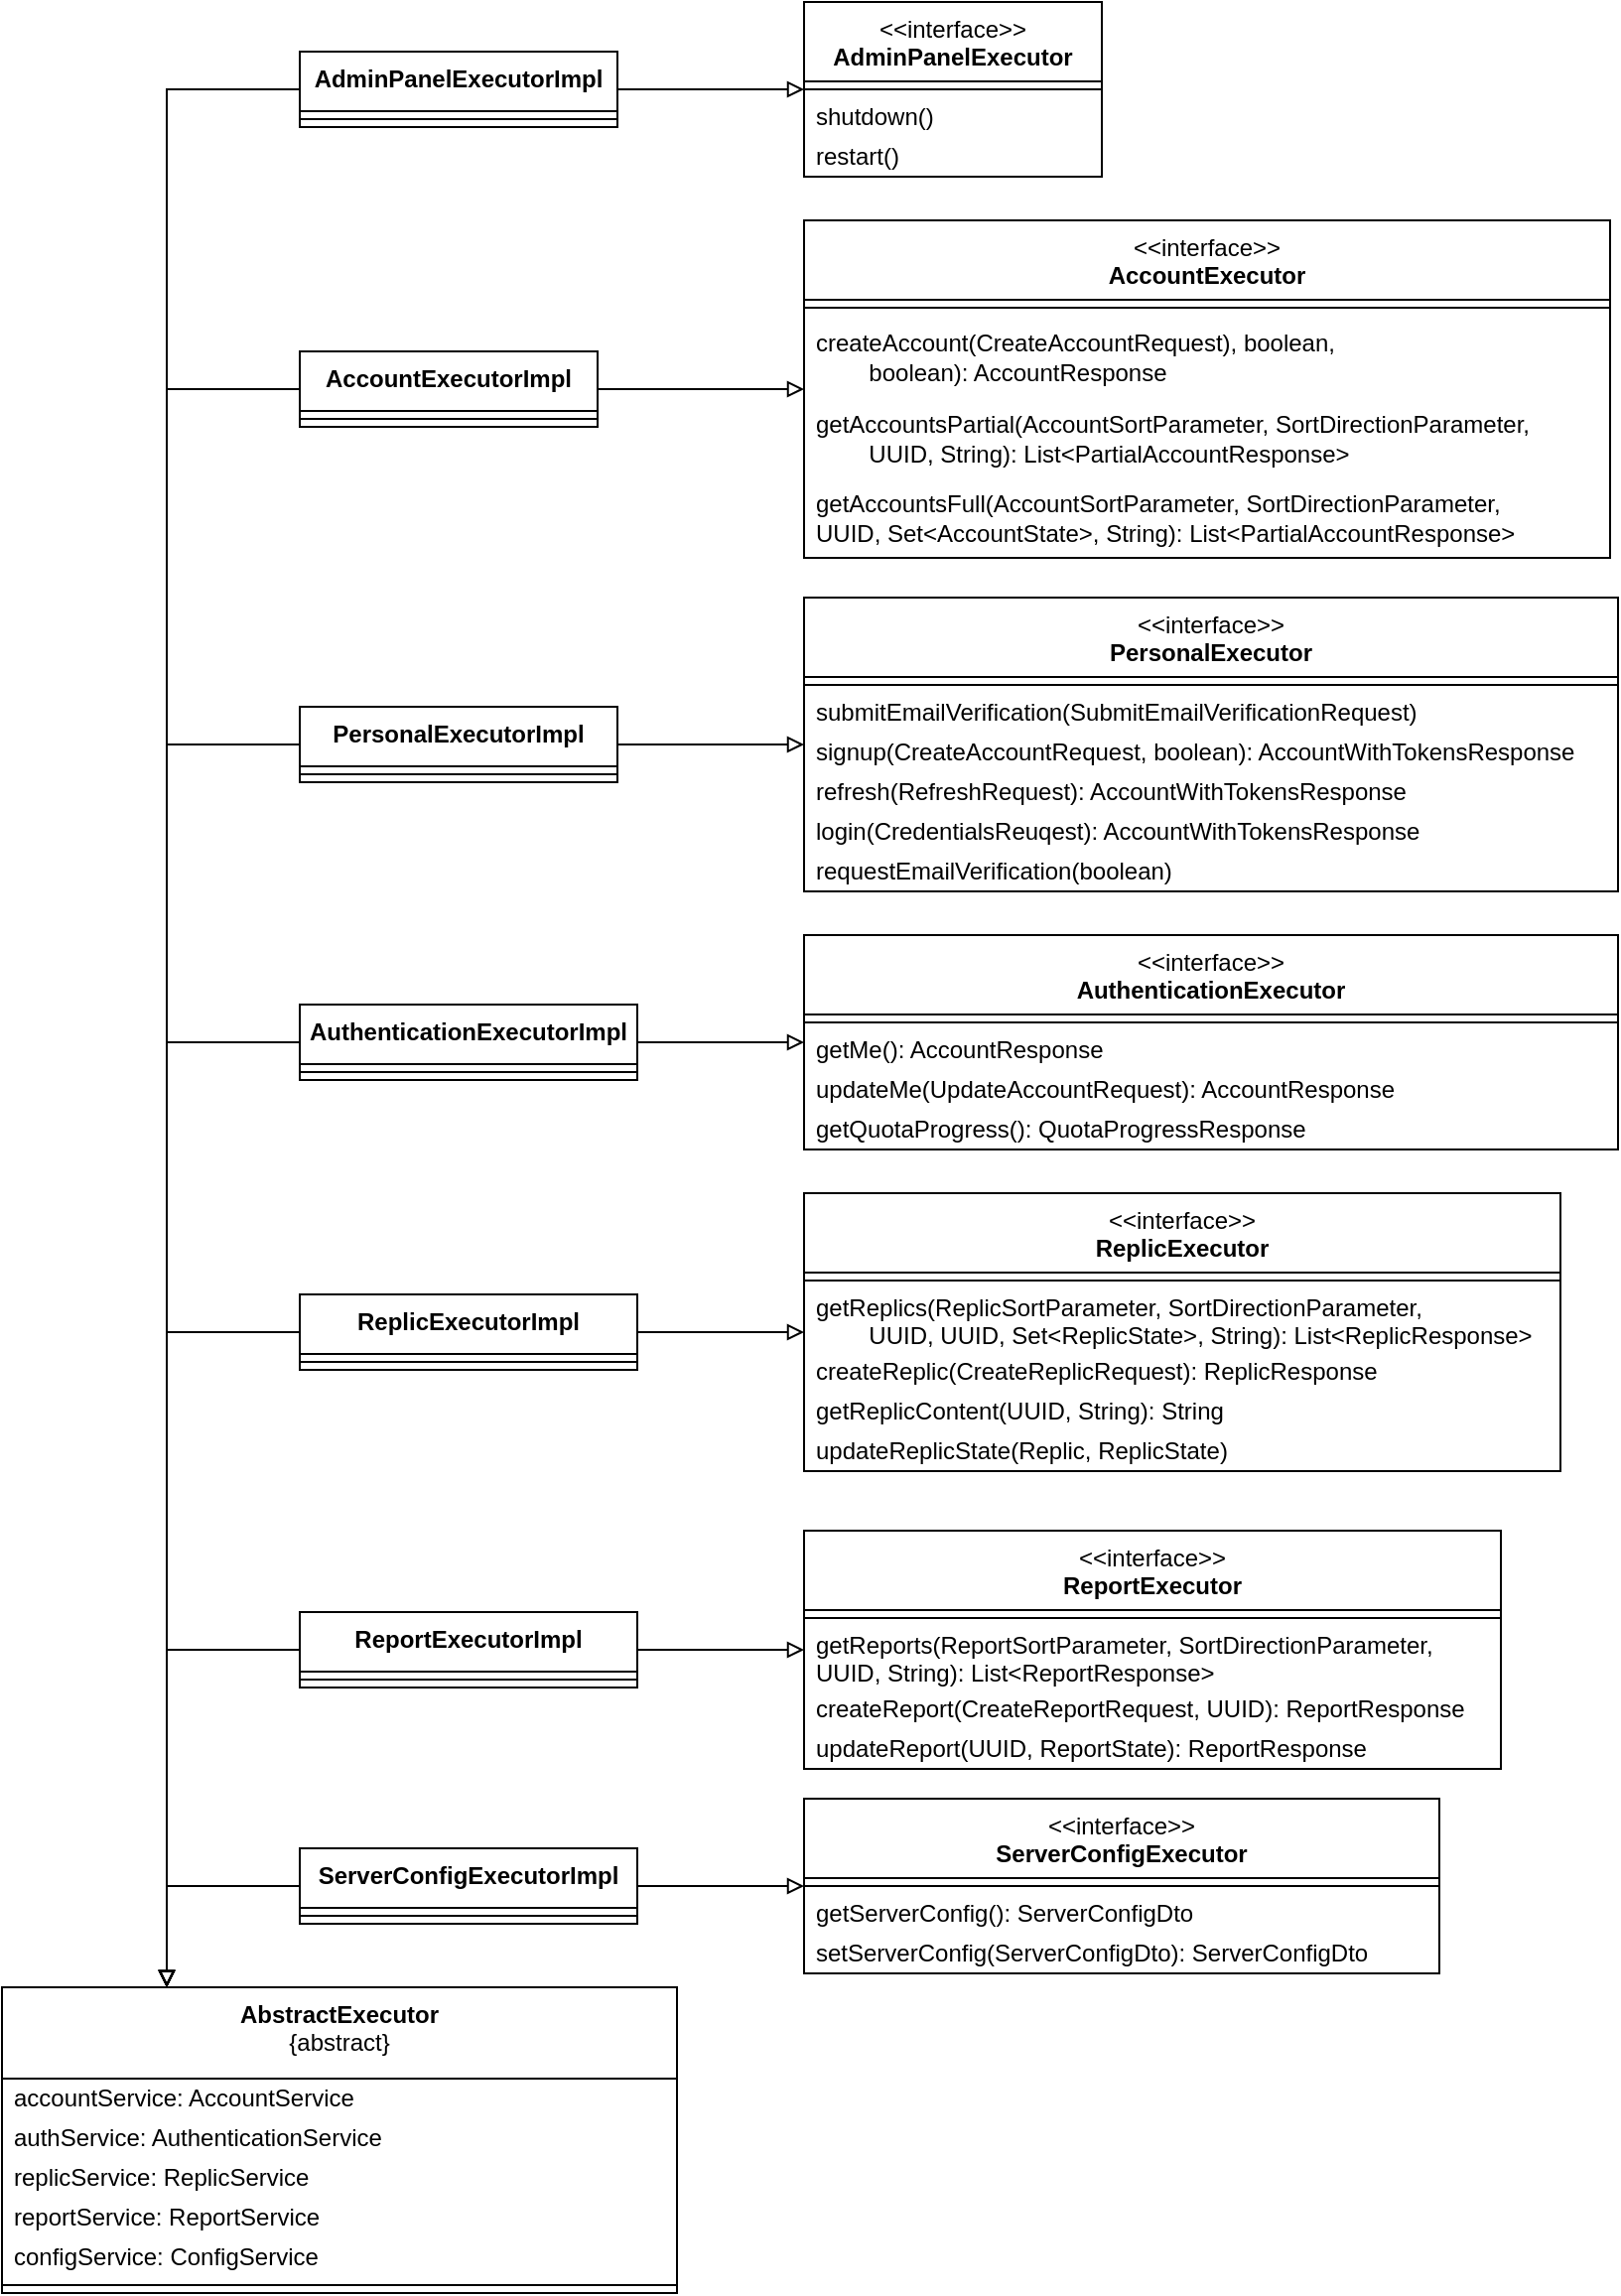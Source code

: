 <mxfile version="22.1.22" type="embed">
  <diagram name="Seite-1" id="tv3RCUC1lsHie5otSo7a">
    <mxGraphModel dx="935" dy="800" grid="1" gridSize="10" guides="1" tooltips="1" connect="1" arrows="1" fold="1" page="1" pageScale="1" pageWidth="827" pageHeight="1169" math="0" shadow="0">
      <root>
        <mxCell id="0" />
        <mxCell id="1" parent="0" />
        <mxCell id="zjGeTOThquZhaolVEsW3-189" value="&amp;lt;&amp;lt;interface&amp;gt;&amp;gt;&lt;br&gt;&lt;b&gt;AccountExecutor&lt;/b&gt;&lt;div&gt;&lt;br/&gt;&lt;/div&gt;" style="swimlane;fontStyle=0;align=center;verticalAlign=top;childLayout=stackLayout;horizontal=1;startSize=40;horizontalStack=0;resizeParent=1;resizeParentMax=0;resizeLast=0;collapsible=0;marginBottom=0;html=1;whiteSpace=wrap;" parent="1" vertex="1">
          <mxGeometry x="411" y="110" width="406" height="170" as="geometry" />
        </mxCell>
        <mxCell id="zjGeTOThquZhaolVEsW3-190" value="" style="line;strokeWidth=1;fillColor=none;align=left;verticalAlign=middle;spacingTop=-1;spacingLeft=3;spacingRight=3;rotatable=0;labelPosition=right;points=[];portConstraint=eastwest;" parent="zjGeTOThquZhaolVEsW3-189" vertex="1">
          <mxGeometry y="40" width="406" height="8" as="geometry" />
        </mxCell>
        <mxCell id="zjGeTOThquZhaolVEsW3-191" value="&lt;div&gt;createAccount(CreateAccountRequest), boolean,&amp;nbsp;&lt;/div&gt;&lt;div&gt;&lt;span style=&quot;white-space: pre;&quot;&gt;&#x9;&lt;/span&gt;boolean): AccountResponse&lt;/div&gt;" style="text;html=1;strokeColor=none;fillColor=none;align=left;verticalAlign=middle;spacingLeft=4;spacingRight=4;overflow=hidden;rotatable=0;points=[[0,0.5],[1,0.5]];portConstraint=eastwest;whiteSpace=wrap;" parent="zjGeTOThquZhaolVEsW3-189" vertex="1">
          <mxGeometry y="48" width="406" height="42" as="geometry" />
        </mxCell>
        <mxCell id="zjGeTOThquZhaolVEsW3-192" value="&lt;div&gt;getAccountsPartial(AccountSortParameter, SortDirectionParameter,&amp;nbsp;&lt;/div&gt;&lt;div&gt;&lt;span style=&quot;white-space: pre;&quot;&gt;&#x9;&lt;/span&gt;UUID, String): List&amp;lt;PartialAccountResponse&amp;gt;&lt;/div&gt;" style="text;html=1;strokeColor=none;fillColor=none;align=left;verticalAlign=middle;spacingLeft=4;spacingRight=4;overflow=hidden;rotatable=0;points=[[0,0.5],[1,0.5]];portConstraint=eastwest;whiteSpace=wrap;" parent="zjGeTOThquZhaolVEsW3-189" vertex="1">
          <mxGeometry y="90" width="406" height="40" as="geometry" />
        </mxCell>
        <mxCell id="zjGeTOThquZhaolVEsW3-193" value="&lt;div&gt;getAccountsFull(AccountSortParameter, SortDirectionParameter,&amp;nbsp;&lt;/div&gt;&lt;div&gt;UUID, Set&amp;lt;AccountState&amp;gt;, String): List&amp;lt;PartialAccountResponse&amp;gt;&lt;/div&gt;" style="text;html=1;strokeColor=none;fillColor=none;align=left;verticalAlign=middle;spacingLeft=4;spacingRight=4;overflow=hidden;rotatable=0;points=[[0,0.5],[1,0.5]];portConstraint=eastwest;whiteSpace=wrap;" parent="zjGeTOThquZhaolVEsW3-189" vertex="1">
          <mxGeometry y="130" width="406" height="40" as="geometry" />
        </mxCell>
        <mxCell id="zjGeTOThquZhaolVEsW3-194" value="&amp;lt;&amp;lt;interface&amp;gt;&amp;gt;&lt;br&gt;&lt;b&gt;AdminPanelExecutor&lt;/b&gt;&lt;div&gt;&lt;br&gt;&lt;/div&gt;" style="swimlane;fontStyle=0;align=center;verticalAlign=top;childLayout=stackLayout;horizontal=1;startSize=40;horizontalStack=0;resizeParent=1;resizeParentMax=0;resizeLast=0;collapsible=0;marginBottom=0;html=1;whiteSpace=wrap;" parent="1" vertex="1">
          <mxGeometry x="411" width="150" height="88" as="geometry" />
        </mxCell>
        <mxCell id="zjGeTOThquZhaolVEsW3-195" value="" style="line;strokeWidth=1;fillColor=none;align=left;verticalAlign=middle;spacingTop=-1;spacingLeft=3;spacingRight=3;rotatable=0;labelPosition=right;points=[];portConstraint=eastwest;" parent="zjGeTOThquZhaolVEsW3-194" vertex="1">
          <mxGeometry y="40" width="150" height="8" as="geometry" />
        </mxCell>
        <mxCell id="zjGeTOThquZhaolVEsW3-196" value="shutdown()" style="text;html=1;strokeColor=none;fillColor=none;align=left;verticalAlign=middle;spacingLeft=4;spacingRight=4;overflow=hidden;rotatable=0;points=[[0,0.5],[1,0.5]];portConstraint=eastwest;whiteSpace=wrap;" parent="zjGeTOThquZhaolVEsW3-194" vertex="1">
          <mxGeometry y="48" width="150" height="20" as="geometry" />
        </mxCell>
        <mxCell id="zjGeTOThquZhaolVEsW3-197" value="restart()" style="text;html=1;strokeColor=none;fillColor=none;align=left;verticalAlign=middle;spacingLeft=4;spacingRight=4;overflow=hidden;rotatable=0;points=[[0,0.5],[1,0.5]];portConstraint=eastwest;whiteSpace=wrap;" parent="zjGeTOThquZhaolVEsW3-194" vertex="1">
          <mxGeometry y="68" width="150" height="20" as="geometry" />
        </mxCell>
        <mxCell id="zjGeTOThquZhaolVEsW3-198" value="&amp;lt;&amp;lt;interface&amp;gt;&amp;gt;&lt;br&gt;&lt;b&gt;PersonalExecutor&lt;/b&gt;&lt;div&gt;&lt;br&gt;&lt;/div&gt;" style="swimlane;fontStyle=0;align=center;verticalAlign=top;childLayout=stackLayout;horizontal=1;startSize=40;horizontalStack=0;resizeParent=1;resizeParentMax=0;resizeLast=0;collapsible=0;marginBottom=0;html=1;whiteSpace=wrap;" parent="1" vertex="1">
          <mxGeometry x="411" y="300" width="410" height="148" as="geometry" />
        </mxCell>
        <mxCell id="zjGeTOThquZhaolVEsW3-199" value="" style="line;strokeWidth=1;fillColor=none;align=left;verticalAlign=middle;spacingTop=-1;spacingLeft=3;spacingRight=3;rotatable=0;labelPosition=right;points=[];portConstraint=eastwest;" parent="zjGeTOThquZhaolVEsW3-198" vertex="1">
          <mxGeometry y="40" width="410" height="8" as="geometry" />
        </mxCell>
        <mxCell id="zjGeTOThquZhaolVEsW3-200" value="submitEmailVerification(SubmitEmailVerificationRequest)" style="text;html=1;strokeColor=none;fillColor=none;align=left;verticalAlign=middle;spacingLeft=4;spacingRight=4;overflow=hidden;rotatable=0;points=[[0,0.5],[1,0.5]];portConstraint=eastwest;whiteSpace=wrap;" parent="zjGeTOThquZhaolVEsW3-198" vertex="1">
          <mxGeometry y="48" width="410" height="20" as="geometry" />
        </mxCell>
        <mxCell id="zjGeTOThquZhaolVEsW3-201" value="signup(CreateAccountRequest, boolean): AccountWithTokensResponse" style="text;html=1;strokeColor=none;fillColor=none;align=left;verticalAlign=middle;spacingLeft=4;spacingRight=4;overflow=hidden;rotatable=0;points=[[0,0.5],[1,0.5]];portConstraint=eastwest;whiteSpace=wrap;" parent="zjGeTOThquZhaolVEsW3-198" vertex="1">
          <mxGeometry y="68" width="410" height="20" as="geometry" />
        </mxCell>
        <mxCell id="zjGeTOThquZhaolVEsW3-202" value="refresh(RefreshRequest): AccountWithTokensResponse" style="text;html=1;strokeColor=none;fillColor=none;align=left;verticalAlign=middle;spacingLeft=4;spacingRight=4;overflow=hidden;rotatable=0;points=[[0,0.5],[1,0.5]];portConstraint=eastwest;whiteSpace=wrap;" parent="zjGeTOThquZhaolVEsW3-198" vertex="1">
          <mxGeometry y="88" width="410" height="20" as="geometry" />
        </mxCell>
        <mxCell id="zjGeTOThquZhaolVEsW3-203" value="login(CredentialsReuqest): AccountWithTokensResponse" style="text;html=1;strokeColor=none;fillColor=none;align=left;verticalAlign=middle;spacingLeft=4;spacingRight=4;overflow=hidden;rotatable=0;points=[[0,0.5],[1,0.5]];portConstraint=eastwest;whiteSpace=wrap;" parent="zjGeTOThquZhaolVEsW3-198" vertex="1">
          <mxGeometry y="108" width="410" height="20" as="geometry" />
        </mxCell>
        <mxCell id="zjGeTOThquZhaolVEsW3-204" value="requestEmailVerification(boolean)" style="text;html=1;strokeColor=none;fillColor=none;align=left;verticalAlign=middle;spacingLeft=4;spacingRight=4;overflow=hidden;rotatable=0;points=[[0,0.5],[1,0.5]];portConstraint=eastwest;whiteSpace=wrap;" parent="zjGeTOThquZhaolVEsW3-198" vertex="1">
          <mxGeometry y="128" width="410" height="20" as="geometry" />
        </mxCell>
        <mxCell id="zjGeTOThquZhaolVEsW3-205" value="&amp;lt;&amp;lt;interface&amp;gt;&amp;gt;&lt;br&gt;&lt;b&gt;ReplicExecutor&lt;/b&gt;&lt;div&gt;&lt;br&gt;&lt;/div&gt;" style="swimlane;fontStyle=0;align=center;verticalAlign=top;childLayout=stackLayout;horizontal=1;startSize=40;horizontalStack=0;resizeParent=1;resizeParentMax=0;resizeLast=0;collapsible=0;marginBottom=0;html=1;whiteSpace=wrap;" parent="1" vertex="1">
          <mxGeometry x="411" y="600" width="381" height="140" as="geometry" />
        </mxCell>
        <mxCell id="zjGeTOThquZhaolVEsW3-206" value="" style="line;strokeWidth=1;fillColor=none;align=left;verticalAlign=middle;spacingTop=-1;spacingLeft=3;spacingRight=3;rotatable=0;labelPosition=right;points=[];portConstraint=eastwest;" parent="zjGeTOThquZhaolVEsW3-205" vertex="1">
          <mxGeometry y="40" width="381" height="8" as="geometry" />
        </mxCell>
        <mxCell id="zjGeTOThquZhaolVEsW3-207" value="&lt;div&gt;getReplics(ReplicSortParameter, SortDirectionParameter,&amp;nbsp;&lt;/div&gt;&lt;div&gt;&lt;span style=&quot;white-space: pre;&quot;&gt;&#x9;&lt;/span&gt;UUID, UUID, Set&amp;lt;ReplicState&amp;gt;, String): List&amp;lt;ReplicResponse&amp;gt;&lt;/div&gt;" style="text;html=1;strokeColor=none;fillColor=none;align=left;verticalAlign=middle;spacingLeft=4;spacingRight=4;overflow=hidden;rotatable=0;points=[[0,0.5],[1,0.5]];portConstraint=eastwest;whiteSpace=wrap;" parent="zjGeTOThquZhaolVEsW3-205" vertex="1">
          <mxGeometry y="48" width="381" height="32" as="geometry" />
        </mxCell>
        <mxCell id="zjGeTOThquZhaolVEsW3-208" value="createReplic(CreateReplicRequest): ReplicResponse" style="text;html=1;strokeColor=none;fillColor=none;align=left;verticalAlign=middle;spacingLeft=4;spacingRight=4;overflow=hidden;rotatable=0;points=[[0,0.5],[1,0.5]];portConstraint=eastwest;whiteSpace=wrap;" parent="zjGeTOThquZhaolVEsW3-205" vertex="1">
          <mxGeometry y="80" width="381" height="20" as="geometry" />
        </mxCell>
        <mxCell id="zjGeTOThquZhaolVEsW3-209" value="getReplicContent(UUID, String): String" style="text;html=1;strokeColor=none;fillColor=none;align=left;verticalAlign=middle;spacingLeft=4;spacingRight=4;overflow=hidden;rotatable=0;points=[[0,0.5],[1,0.5]];portConstraint=eastwest;whiteSpace=wrap;" parent="zjGeTOThquZhaolVEsW3-205" vertex="1">
          <mxGeometry y="100" width="381" height="20" as="geometry" />
        </mxCell>
        <mxCell id="2" value="updateReplicState(Replic, ReplicState)" style="text;html=1;strokeColor=none;fillColor=none;align=left;verticalAlign=middle;spacingLeft=4;spacingRight=4;overflow=hidden;rotatable=0;points=[[0,0.5],[1,0.5]];portConstraint=eastwest;whiteSpace=wrap;" parent="zjGeTOThquZhaolVEsW3-205" vertex="1">
          <mxGeometry y="120" width="381" height="20" as="geometry" />
        </mxCell>
        <mxCell id="zjGeTOThquZhaolVEsW3-210" value="&amp;lt;&amp;lt;interface&amp;gt;&amp;gt;&lt;br&gt;&lt;b&gt;ReportExecutor&lt;/b&gt;&lt;div&gt;&lt;br&gt;&lt;/div&gt;" style="swimlane;fontStyle=0;align=center;verticalAlign=top;childLayout=stackLayout;horizontal=1;startSize=40;horizontalStack=0;resizeParent=1;resizeParentMax=0;resizeLast=0;collapsible=0;marginBottom=0;html=1;whiteSpace=wrap;" parent="1" vertex="1">
          <mxGeometry x="411" y="770" width="351" height="120" as="geometry" />
        </mxCell>
        <mxCell id="zjGeTOThquZhaolVEsW3-211" value="" style="line;strokeWidth=1;fillColor=none;align=left;verticalAlign=middle;spacingTop=-1;spacingLeft=3;spacingRight=3;rotatable=0;labelPosition=right;points=[];portConstraint=eastwest;" parent="zjGeTOThquZhaolVEsW3-210" vertex="1">
          <mxGeometry y="40" width="351" height="8" as="geometry" />
        </mxCell>
        <mxCell id="zjGeTOThquZhaolVEsW3-212" value="&lt;div&gt;getReports(ReportSortParameter, SortDirectionParameter,&amp;nbsp;&lt;/div&gt;&lt;div&gt;UUID, String): List&amp;lt;ReportResponse&amp;gt;&lt;/div&gt;" style="text;html=1;strokeColor=none;fillColor=none;align=left;verticalAlign=middle;spacingLeft=4;spacingRight=4;overflow=hidden;rotatable=0;points=[[0,0.5],[1,0.5]];portConstraint=eastwest;whiteSpace=wrap;" parent="zjGeTOThquZhaolVEsW3-210" vertex="1">
          <mxGeometry y="48" width="351" height="32" as="geometry" />
        </mxCell>
        <mxCell id="zjGeTOThquZhaolVEsW3-213" value="createReport(CreateReportRequest, UUID): ReportResponse" style="text;html=1;strokeColor=none;fillColor=none;align=left;verticalAlign=middle;spacingLeft=4;spacingRight=4;overflow=hidden;rotatable=0;points=[[0,0.5],[1,0.5]];portConstraint=eastwest;whiteSpace=wrap;" parent="zjGeTOThquZhaolVEsW3-210" vertex="1">
          <mxGeometry y="80" width="351" height="20" as="geometry" />
        </mxCell>
        <mxCell id="zjGeTOThquZhaolVEsW3-214" value="updateReport(UUID, ReportState): ReportResponse" style="text;html=1;strokeColor=none;fillColor=none;align=left;verticalAlign=middle;spacingLeft=4;spacingRight=4;overflow=hidden;rotatable=0;points=[[0,0.5],[1,0.5]];portConstraint=eastwest;whiteSpace=wrap;" parent="zjGeTOThquZhaolVEsW3-210" vertex="1">
          <mxGeometry y="100" width="351" height="20" as="geometry" />
        </mxCell>
        <mxCell id="zjGeTOThquZhaolVEsW3-215" value="&amp;lt;&amp;lt;interface&amp;gt;&amp;gt;&lt;br&gt;&lt;b&gt;ServerConfigExecutor&lt;/b&gt;&lt;div&gt;&lt;br&gt;&lt;/div&gt;" style="swimlane;fontStyle=0;align=center;verticalAlign=top;childLayout=stackLayout;horizontal=1;startSize=40;horizontalStack=0;resizeParent=1;resizeParentMax=0;resizeLast=0;collapsible=0;marginBottom=0;html=1;whiteSpace=wrap;" parent="1" vertex="1">
          <mxGeometry x="411" y="905" width="320" height="88" as="geometry" />
        </mxCell>
        <mxCell id="zjGeTOThquZhaolVEsW3-216" value="" style="line;strokeWidth=1;fillColor=none;align=left;verticalAlign=middle;spacingTop=-1;spacingLeft=3;spacingRight=3;rotatable=0;labelPosition=right;points=[];portConstraint=eastwest;" parent="zjGeTOThquZhaolVEsW3-215" vertex="1">
          <mxGeometry y="40" width="320" height="8" as="geometry" />
        </mxCell>
        <mxCell id="zjGeTOThquZhaolVEsW3-217" value="getServerConfig(): ServerConfigDto" style="text;html=1;strokeColor=none;fillColor=none;align=left;verticalAlign=middle;spacingLeft=4;spacingRight=4;overflow=hidden;rotatable=0;points=[[0,0.5],[1,0.5]];portConstraint=eastwest;whiteSpace=wrap;" parent="zjGeTOThquZhaolVEsW3-215" vertex="1">
          <mxGeometry y="48" width="320" height="20" as="geometry" />
        </mxCell>
        <mxCell id="zjGeTOThquZhaolVEsW3-218" value="setServerConfig(ServerConfigDto): ServerConfigDto" style="text;html=1;strokeColor=none;fillColor=none;align=left;verticalAlign=middle;spacingLeft=4;spacingRight=4;overflow=hidden;rotatable=0;points=[[0,0.5],[1,0.5]];portConstraint=eastwest;whiteSpace=wrap;" parent="zjGeTOThquZhaolVEsW3-215" vertex="1">
          <mxGeometry y="68" width="320" height="20" as="geometry" />
        </mxCell>
        <mxCell id="zjGeTOThquZhaolVEsW3-219" value="&amp;lt;&amp;lt;interface&amp;gt;&amp;gt;&lt;br&gt;&lt;b&gt;AuthenticationExecutor&lt;/b&gt;&lt;div&gt;&lt;br&gt;&lt;/div&gt;" style="swimlane;fontStyle=0;align=center;verticalAlign=top;childLayout=stackLayout;horizontal=1;startSize=40;horizontalStack=0;resizeParent=1;resizeParentMax=0;resizeLast=0;collapsible=0;marginBottom=0;html=1;whiteSpace=wrap;" parent="1" vertex="1">
          <mxGeometry x="411" y="470" width="410" height="108" as="geometry" />
        </mxCell>
        <mxCell id="zjGeTOThquZhaolVEsW3-220" value="" style="line;strokeWidth=1;fillColor=none;align=left;verticalAlign=middle;spacingTop=-1;spacingLeft=3;spacingRight=3;rotatable=0;labelPosition=right;points=[];portConstraint=eastwest;" parent="zjGeTOThquZhaolVEsW3-219" vertex="1">
          <mxGeometry y="40" width="410" height="8" as="geometry" />
        </mxCell>
        <mxCell id="zjGeTOThquZhaolVEsW3-221" value="getMe(): AccountResponse" style="text;html=1;strokeColor=none;fillColor=none;align=left;verticalAlign=middle;spacingLeft=4;spacingRight=4;overflow=hidden;rotatable=0;points=[[0,0.5],[1,0.5]];portConstraint=eastwest;whiteSpace=wrap;" parent="zjGeTOThquZhaolVEsW3-219" vertex="1">
          <mxGeometry y="48" width="410" height="20" as="geometry" />
        </mxCell>
        <mxCell id="zjGeTOThquZhaolVEsW3-222" value="updateMe(UpdateAccountRequest): AccountResponse" style="text;html=1;strokeColor=none;fillColor=none;align=left;verticalAlign=middle;spacingLeft=4;spacingRight=4;overflow=hidden;rotatable=0;points=[[0,0.5],[1,0.5]];portConstraint=eastwest;whiteSpace=wrap;" parent="zjGeTOThquZhaolVEsW3-219" vertex="1">
          <mxGeometry y="68" width="410" height="20" as="geometry" />
        </mxCell>
        <mxCell id="zjGeTOThquZhaolVEsW3-223" value="getQuotaProgress(): QuotaProgressResponse" style="text;html=1;strokeColor=none;fillColor=none;align=left;verticalAlign=middle;spacingLeft=4;spacingRight=4;overflow=hidden;rotatable=0;points=[[0,0.5],[1,0.5]];portConstraint=eastwest;whiteSpace=wrap;" parent="zjGeTOThquZhaolVEsW3-219" vertex="1">
          <mxGeometry y="88" width="410" height="20" as="geometry" />
        </mxCell>
        <mxCell id="zjGeTOThquZhaolVEsW3-250" style="edgeStyle=orthogonalEdgeStyle;rounded=0;orthogonalLoop=1;jettySize=auto;html=1;endArrow=block;endFill=0;" parent="1" source="zjGeTOThquZhaolVEsW3-224" target="zjGeTOThquZhaolVEsW3-194" edge="1">
          <mxGeometry relative="1" as="geometry" />
        </mxCell>
        <mxCell id="zjGeTOThquZhaolVEsW3-270" style="edgeStyle=orthogonalEdgeStyle;rounded=0;orthogonalLoop=1;jettySize=auto;html=1;endArrow=block;endFill=0;" parent="1" source="zjGeTOThquZhaolVEsW3-224" target="zjGeTOThquZhaolVEsW3-240" edge="1">
          <mxGeometry relative="1" as="geometry">
            <Array as="points">
              <mxPoint x="90" y="44" />
            </Array>
          </mxGeometry>
        </mxCell>
        <mxCell id="zjGeTOThquZhaolVEsW3-224" value="&lt;b&gt;AdminPanelExecutorImpl&lt;/b&gt;" style="swimlane;fontStyle=0;align=center;verticalAlign=top;childLayout=stackLayout;horizontal=1;startSize=30;horizontalStack=0;resizeParent=1;resizeParentMax=0;resizeLast=0;collapsible=0;marginBottom=0;html=1;whiteSpace=wrap;" parent="1" vertex="1">
          <mxGeometry x="157" y="25" width="160" height="38" as="geometry" />
        </mxCell>
        <mxCell id="zjGeTOThquZhaolVEsW3-225" value="" style="line;strokeWidth=1;fillColor=none;align=left;verticalAlign=middle;spacingTop=-1;spacingLeft=3;spacingRight=3;rotatable=0;labelPosition=right;points=[];portConstraint=eastwest;" parent="zjGeTOThquZhaolVEsW3-224" vertex="1">
          <mxGeometry y="30" width="160" height="8" as="geometry" />
        </mxCell>
        <mxCell id="zjGeTOThquZhaolVEsW3-249" style="edgeStyle=orthogonalEdgeStyle;rounded=0;orthogonalLoop=1;jettySize=auto;html=1;endArrow=block;endFill=0;" parent="1" source="zjGeTOThquZhaolVEsW3-228" target="zjGeTOThquZhaolVEsW3-240" edge="1">
          <mxGeometry relative="1" as="geometry">
            <Array as="points">
              <mxPoint x="90" y="195" />
            </Array>
          </mxGeometry>
        </mxCell>
        <mxCell id="zjGeTOThquZhaolVEsW3-252" style="edgeStyle=orthogonalEdgeStyle;rounded=0;orthogonalLoop=1;jettySize=auto;html=1;endArrow=block;endFill=0;" parent="1" source="zjGeTOThquZhaolVEsW3-228" target="zjGeTOThquZhaolVEsW3-189" edge="1">
          <mxGeometry relative="1" as="geometry" />
        </mxCell>
        <mxCell id="zjGeTOThquZhaolVEsW3-228" value="&lt;b&gt;AccountExecutorImpl&lt;/b&gt;" style="swimlane;fontStyle=0;align=center;verticalAlign=top;childLayout=stackLayout;horizontal=1;startSize=30;horizontalStack=0;resizeParent=1;resizeParentMax=0;resizeLast=0;collapsible=0;marginBottom=0;html=1;whiteSpace=wrap;" parent="1" vertex="1">
          <mxGeometry x="157" y="176" width="150" height="38" as="geometry" />
        </mxCell>
        <mxCell id="zjGeTOThquZhaolVEsW3-229" value="" style="line;strokeWidth=1;fillColor=none;align=left;verticalAlign=middle;spacingTop=-1;spacingLeft=3;spacingRight=3;rotatable=0;labelPosition=right;points=[];portConstraint=eastwest;" parent="zjGeTOThquZhaolVEsW3-228" vertex="1">
          <mxGeometry y="30" width="150" height="8" as="geometry" />
        </mxCell>
        <mxCell id="zjGeTOThquZhaolVEsW3-248" style="edgeStyle=orthogonalEdgeStyle;rounded=0;orthogonalLoop=1;jettySize=auto;html=1;endArrow=block;endFill=0;" parent="1" source="zjGeTOThquZhaolVEsW3-230" target="zjGeTOThquZhaolVEsW3-240" edge="1">
          <mxGeometry relative="1" as="geometry">
            <Array as="points">
              <mxPoint x="90" y="374" />
            </Array>
          </mxGeometry>
        </mxCell>
        <mxCell id="zjGeTOThquZhaolVEsW3-253" style="edgeStyle=orthogonalEdgeStyle;rounded=0;orthogonalLoop=1;jettySize=auto;html=1;endArrow=block;endFill=0;" parent="1" source="zjGeTOThquZhaolVEsW3-230" target="zjGeTOThquZhaolVEsW3-198" edge="1">
          <mxGeometry relative="1" as="geometry" />
        </mxCell>
        <mxCell id="zjGeTOThquZhaolVEsW3-230" value="&lt;b&gt;PersonalExecutorImpl&lt;/b&gt;" style="swimlane;fontStyle=0;align=center;verticalAlign=top;childLayout=stackLayout;horizontal=1;startSize=30;horizontalStack=0;resizeParent=1;resizeParentMax=0;resizeLast=0;collapsible=0;marginBottom=0;html=1;whiteSpace=wrap;" parent="1" vertex="1">
          <mxGeometry x="157" y="355" width="160" height="38" as="geometry" />
        </mxCell>
        <mxCell id="zjGeTOThquZhaolVEsW3-231" value="" style="line;strokeWidth=1;fillColor=none;align=left;verticalAlign=middle;spacingTop=-1;spacingLeft=3;spacingRight=3;rotatable=0;labelPosition=right;points=[];portConstraint=eastwest;" parent="zjGeTOThquZhaolVEsW3-230" vertex="1">
          <mxGeometry y="30" width="160" height="8" as="geometry" />
        </mxCell>
        <mxCell id="zjGeTOThquZhaolVEsW3-246" style="edgeStyle=orthogonalEdgeStyle;rounded=0;orthogonalLoop=1;jettySize=auto;html=1;endArrow=block;endFill=0;" parent="1" source="zjGeTOThquZhaolVEsW3-232" target="zjGeTOThquZhaolVEsW3-240" edge="1">
          <mxGeometry relative="1" as="geometry">
            <Array as="points">
              <mxPoint x="90" y="524" />
            </Array>
          </mxGeometry>
        </mxCell>
        <mxCell id="zjGeTOThquZhaolVEsW3-254" style="edgeStyle=orthogonalEdgeStyle;rounded=0;orthogonalLoop=1;jettySize=auto;html=1;endArrow=block;endFill=0;" parent="1" source="zjGeTOThquZhaolVEsW3-232" target="zjGeTOThquZhaolVEsW3-219" edge="1">
          <mxGeometry relative="1" as="geometry" />
        </mxCell>
        <mxCell id="zjGeTOThquZhaolVEsW3-232" value="&lt;b&gt;AuthenticationExecutorImpl&lt;/b&gt;" style="swimlane;fontStyle=0;align=center;verticalAlign=top;childLayout=stackLayout;horizontal=1;startSize=30;horizontalStack=0;resizeParent=1;resizeParentMax=0;resizeLast=0;collapsible=0;marginBottom=0;html=1;whiteSpace=wrap;" parent="1" vertex="1">
          <mxGeometry x="157" y="505" width="170" height="38" as="geometry" />
        </mxCell>
        <mxCell id="zjGeTOThquZhaolVEsW3-233" value="" style="line;strokeWidth=1;fillColor=none;align=left;verticalAlign=middle;spacingTop=-1;spacingLeft=3;spacingRight=3;rotatable=0;labelPosition=right;points=[];portConstraint=eastwest;" parent="zjGeTOThquZhaolVEsW3-232" vertex="1">
          <mxGeometry y="30" width="170" height="8" as="geometry" />
        </mxCell>
        <mxCell id="zjGeTOThquZhaolVEsW3-245" style="edgeStyle=orthogonalEdgeStyle;rounded=0;orthogonalLoop=1;jettySize=auto;html=1;endArrow=block;endFill=0;" parent="1" source="zjGeTOThquZhaolVEsW3-234" target="zjGeTOThquZhaolVEsW3-240" edge="1">
          <mxGeometry relative="1" as="geometry">
            <Array as="points">
              <mxPoint x="90" y="670" />
            </Array>
          </mxGeometry>
        </mxCell>
        <mxCell id="zjGeTOThquZhaolVEsW3-255" style="edgeStyle=orthogonalEdgeStyle;rounded=0;orthogonalLoop=1;jettySize=auto;html=1;endArrow=block;endFill=0;" parent="1" source="zjGeTOThquZhaolVEsW3-234" target="zjGeTOThquZhaolVEsW3-205" edge="1">
          <mxGeometry relative="1" as="geometry" />
        </mxCell>
        <mxCell id="zjGeTOThquZhaolVEsW3-234" value="&lt;b&gt;ReplicExecutorImpl&lt;/b&gt;" style="swimlane;fontStyle=0;align=center;verticalAlign=top;childLayout=stackLayout;horizontal=1;startSize=30;horizontalStack=0;resizeParent=1;resizeParentMax=0;resizeLast=0;collapsible=0;marginBottom=0;html=1;whiteSpace=wrap;" parent="1" vertex="1">
          <mxGeometry x="157" y="651" width="170" height="38" as="geometry" />
        </mxCell>
        <mxCell id="zjGeTOThquZhaolVEsW3-235" value="" style="line;strokeWidth=1;fillColor=none;align=left;verticalAlign=middle;spacingTop=-1;spacingLeft=3;spacingRight=3;rotatable=0;labelPosition=right;points=[];portConstraint=eastwest;" parent="zjGeTOThquZhaolVEsW3-234" vertex="1">
          <mxGeometry y="30" width="170" height="8" as="geometry" />
        </mxCell>
        <mxCell id="zjGeTOThquZhaolVEsW3-244" style="edgeStyle=orthogonalEdgeStyle;rounded=0;orthogonalLoop=1;jettySize=auto;html=1;endArrow=block;endFill=0;" parent="1" source="zjGeTOThquZhaolVEsW3-236" target="zjGeTOThquZhaolVEsW3-240" edge="1">
          <mxGeometry relative="1" as="geometry">
            <Array as="points">
              <mxPoint x="90" y="830" />
            </Array>
          </mxGeometry>
        </mxCell>
        <mxCell id="zjGeTOThquZhaolVEsW3-256" style="edgeStyle=orthogonalEdgeStyle;rounded=0;orthogonalLoop=1;jettySize=auto;html=1;endArrow=block;endFill=0;" parent="1" source="zjGeTOThquZhaolVEsW3-236" target="zjGeTOThquZhaolVEsW3-210" edge="1">
          <mxGeometry relative="1" as="geometry" />
        </mxCell>
        <mxCell id="zjGeTOThquZhaolVEsW3-236" value="&lt;b&gt;ReportExecutorImpl&lt;/b&gt;" style="swimlane;fontStyle=0;align=center;verticalAlign=top;childLayout=stackLayout;horizontal=1;startSize=30;horizontalStack=0;resizeParent=1;resizeParentMax=0;resizeLast=0;collapsible=0;marginBottom=0;html=1;whiteSpace=wrap;" parent="1" vertex="1">
          <mxGeometry x="157" y="811" width="170" height="38" as="geometry" />
        </mxCell>
        <mxCell id="zjGeTOThquZhaolVEsW3-237" value="" style="line;strokeWidth=1;fillColor=none;align=left;verticalAlign=middle;spacingTop=-1;spacingLeft=3;spacingRight=3;rotatable=0;labelPosition=right;points=[];portConstraint=eastwest;" parent="zjGeTOThquZhaolVEsW3-236" vertex="1">
          <mxGeometry y="30" width="170" height="8" as="geometry" />
        </mxCell>
        <mxCell id="zjGeTOThquZhaolVEsW3-243" style="edgeStyle=orthogonalEdgeStyle;rounded=0;orthogonalLoop=1;jettySize=auto;html=1;endArrow=block;endFill=0;" parent="1" source="zjGeTOThquZhaolVEsW3-238" target="zjGeTOThquZhaolVEsW3-240" edge="1">
          <mxGeometry relative="1" as="geometry">
            <Array as="points">
              <mxPoint x="90" y="949" />
            </Array>
          </mxGeometry>
        </mxCell>
        <mxCell id="zjGeTOThquZhaolVEsW3-258" style="edgeStyle=orthogonalEdgeStyle;rounded=0;orthogonalLoop=1;jettySize=auto;html=1;endArrow=block;endFill=0;" parent="1" source="zjGeTOThquZhaolVEsW3-238" target="zjGeTOThquZhaolVEsW3-215" edge="1">
          <mxGeometry relative="1" as="geometry" />
        </mxCell>
        <mxCell id="zjGeTOThquZhaolVEsW3-238" value="&lt;b&gt;ServerConfigExecutorImpl&lt;/b&gt;" style="swimlane;fontStyle=0;align=center;verticalAlign=top;childLayout=stackLayout;horizontal=1;startSize=30;horizontalStack=0;resizeParent=1;resizeParentMax=0;resizeLast=0;collapsible=0;marginBottom=0;html=1;whiteSpace=wrap;" parent="1" vertex="1">
          <mxGeometry x="157" y="930" width="170" height="38" as="geometry" />
        </mxCell>
        <mxCell id="zjGeTOThquZhaolVEsW3-239" value="" style="line;strokeWidth=1;fillColor=none;align=left;verticalAlign=middle;spacingTop=-1;spacingLeft=3;spacingRight=3;rotatable=0;labelPosition=right;points=[];portConstraint=eastwest;" parent="zjGeTOThquZhaolVEsW3-238" vertex="1">
          <mxGeometry y="30" width="170" height="8" as="geometry" />
        </mxCell>
        <mxCell id="zjGeTOThquZhaolVEsW3-240" value="&lt;div&gt;&lt;b&gt;AbstractExecutor&lt;/b&gt;&lt;/div&gt;&lt;div&gt;{abstract}&lt;/div&gt;" style="swimlane;fontStyle=0;align=center;verticalAlign=top;childLayout=stackLayout;horizontal=1;startSize=46;horizontalStack=0;resizeParent=1;resizeParentMax=0;resizeLast=0;collapsible=0;marginBottom=0;html=1;whiteSpace=wrap;" parent="1" vertex="1">
          <mxGeometry x="7" y="1000" width="340" height="154" as="geometry" />
        </mxCell>
        <mxCell id="zjGeTOThquZhaolVEsW3-259" value="accountService: AccountService" style="text;html=1;strokeColor=none;fillColor=none;align=left;verticalAlign=middle;spacingLeft=4;spacingRight=4;overflow=hidden;rotatable=0;points=[[0,0.5],[1,0.5]];portConstraint=eastwest;whiteSpace=wrap;" parent="zjGeTOThquZhaolVEsW3-240" vertex="1">
          <mxGeometry y="46" width="340" height="20" as="geometry" />
        </mxCell>
        <mxCell id="zjGeTOThquZhaolVEsW3-260" value="authService: AuthenticationService" style="text;html=1;strokeColor=none;fillColor=none;align=left;verticalAlign=middle;spacingLeft=4;spacingRight=4;overflow=hidden;rotatable=0;points=[[0,0.5],[1,0.5]];portConstraint=eastwest;whiteSpace=wrap;" parent="zjGeTOThquZhaolVEsW3-240" vertex="1">
          <mxGeometry y="66" width="340" height="20" as="geometry" />
        </mxCell>
        <mxCell id="zjGeTOThquZhaolVEsW3-261" value="replicService: ReplicService" style="text;html=1;strokeColor=none;fillColor=none;align=left;verticalAlign=middle;spacingLeft=4;spacingRight=4;overflow=hidden;rotatable=0;points=[[0,0.5],[1,0.5]];portConstraint=eastwest;whiteSpace=wrap;" parent="zjGeTOThquZhaolVEsW3-240" vertex="1">
          <mxGeometry y="86" width="340" height="20" as="geometry" />
        </mxCell>
        <mxCell id="zjGeTOThquZhaolVEsW3-267" value="reportService: ReportService" style="text;html=1;strokeColor=none;fillColor=none;align=left;verticalAlign=middle;spacingLeft=4;spacingRight=4;overflow=hidden;rotatable=0;points=[[0,0.5],[1,0.5]];portConstraint=eastwest;whiteSpace=wrap;" parent="zjGeTOThquZhaolVEsW3-240" vertex="1">
          <mxGeometry y="106" width="340" height="20" as="geometry" />
        </mxCell>
        <mxCell id="zjGeTOThquZhaolVEsW3-269" value="configService: ConfigService" style="text;html=1;strokeColor=none;fillColor=none;align=left;verticalAlign=middle;spacingLeft=4;spacingRight=4;overflow=hidden;rotatable=0;points=[[0,0.5],[1,0.5]];portConstraint=eastwest;whiteSpace=wrap;" parent="zjGeTOThquZhaolVEsW3-240" vertex="1">
          <mxGeometry y="126" width="340" height="20" as="geometry" />
        </mxCell>
        <mxCell id="zjGeTOThquZhaolVEsW3-241" value="" style="line;strokeWidth=1;fillColor=none;align=left;verticalAlign=middle;spacingTop=-1;spacingLeft=3;spacingRight=3;rotatable=0;labelPosition=right;points=[];portConstraint=eastwest;" parent="zjGeTOThquZhaolVEsW3-240" vertex="1">
          <mxGeometry y="146" width="340" height="8" as="geometry" />
        </mxCell>
      </root>
    </mxGraphModel>
  </diagram>
</mxfile>
